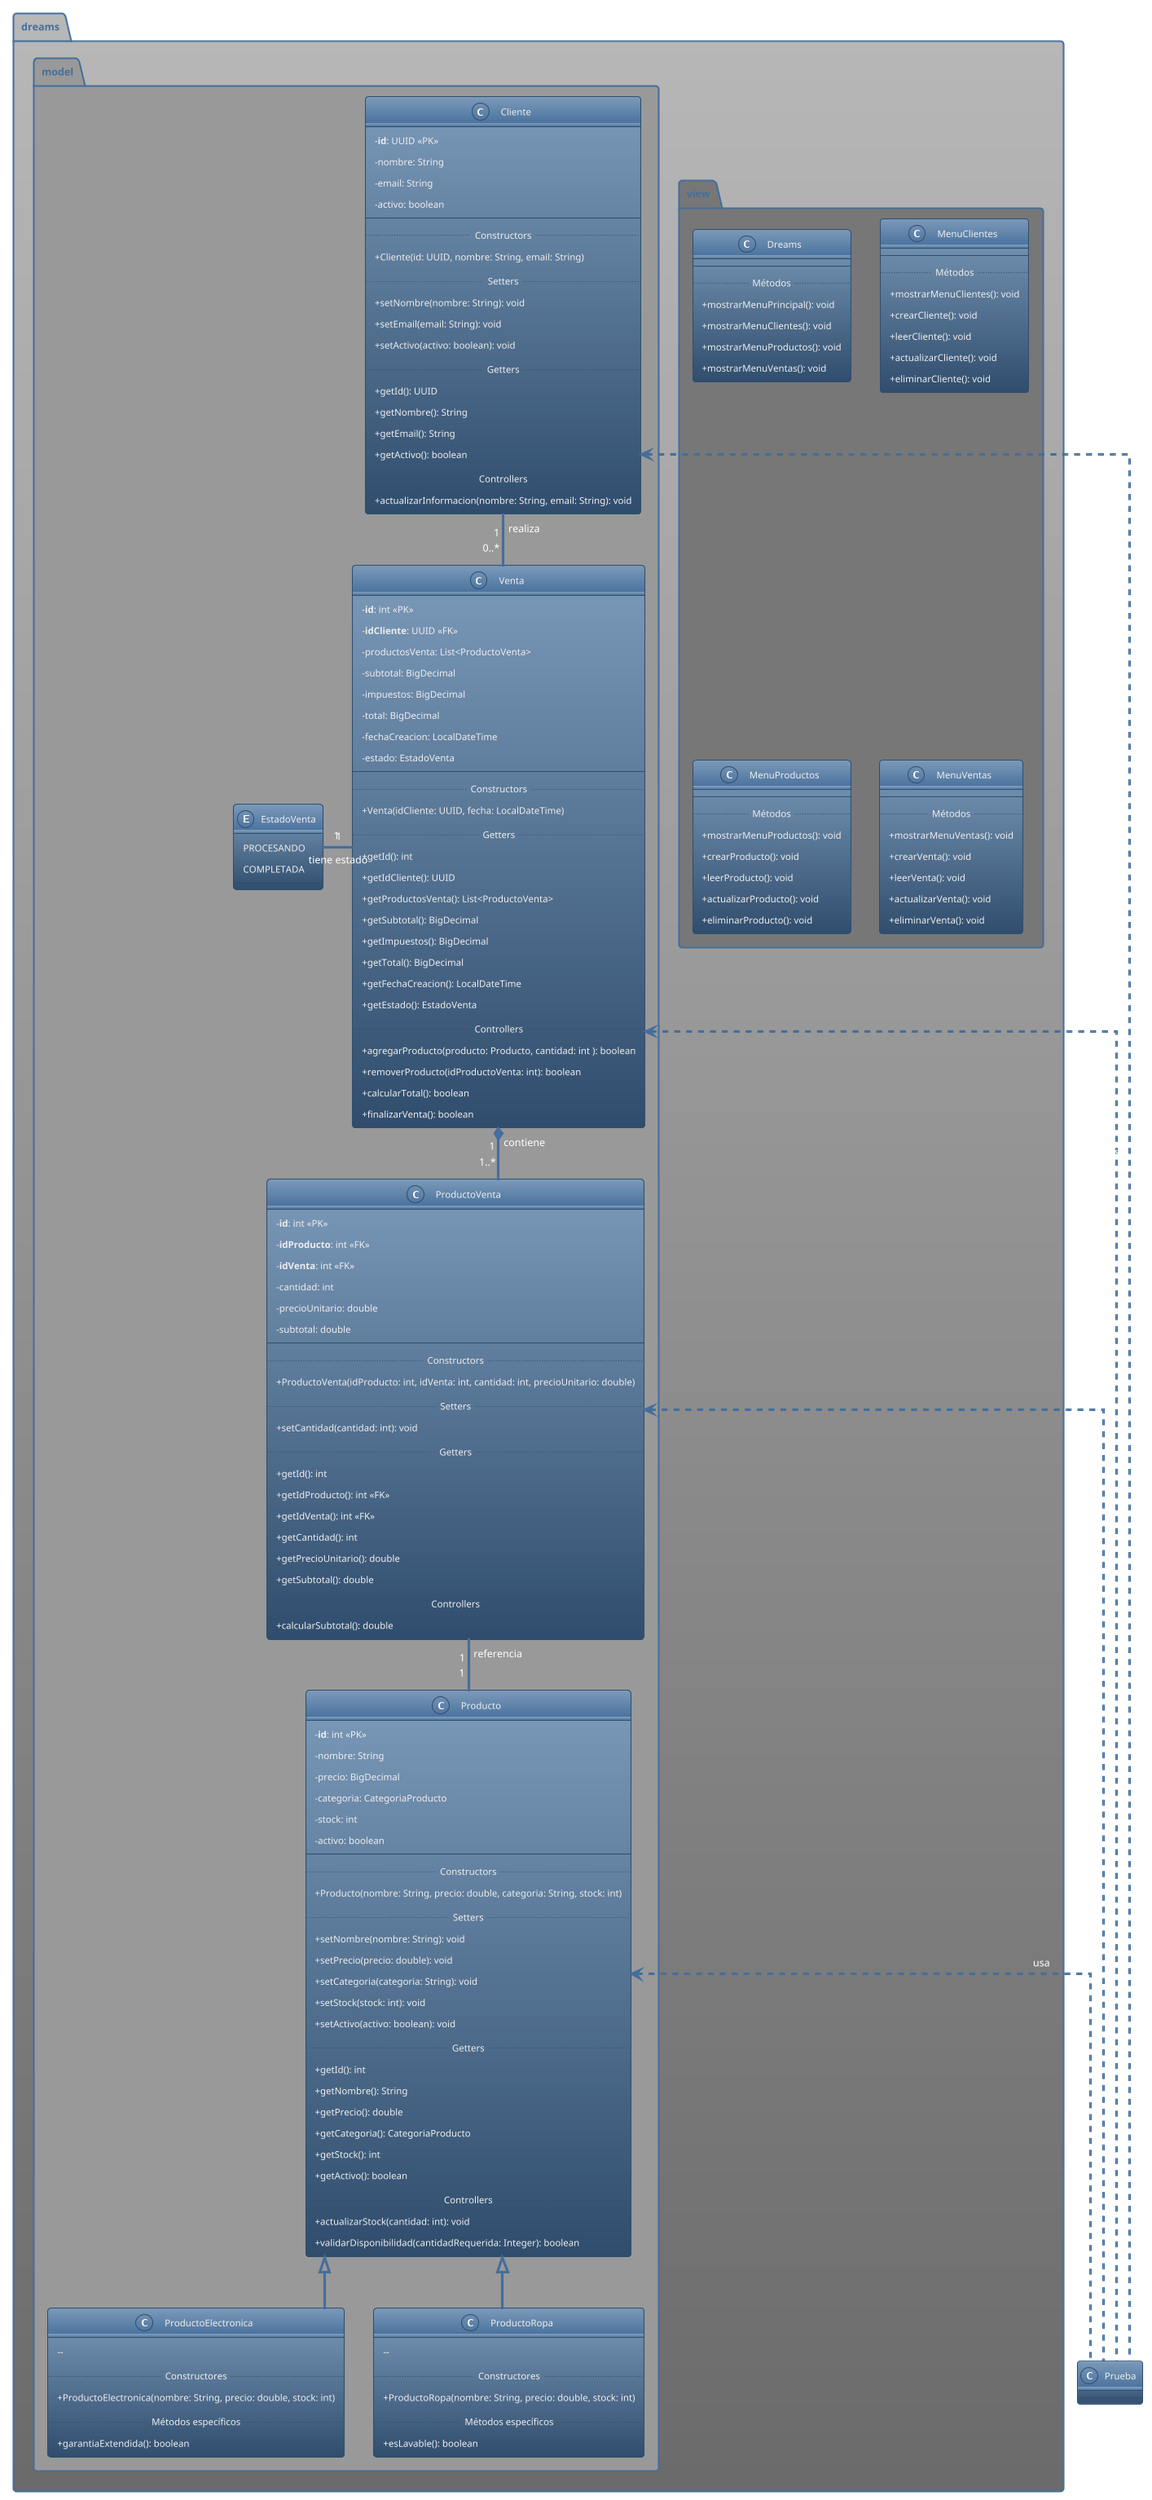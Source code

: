 @startuml Dreams System Model v1.0.1
    
    !theme spacelab
    
    ' Configuration
    skinparam classAttributeIconSize 0
    skinparam backgroundColor transparent
    skinparam linetype ortho

    package dreams.view #777777 {

        '=== Vistas ===

        class Dreams {
            --
            .. Métodos ..
            + mostrarMenuPrincipal(): void
            + mostrarMenuClientes(): void
            + mostrarMenuProductos(): void
            + mostrarMenuVentas(): void
        }

        class MenuClientes {
            --
            .. Métodos ..
            + mostrarMenuClientes(): void
            + crearCliente(): void
            + leerCliente(): void
            + actualizarCliente(): void
            + eliminarCliente(): void
        }

        class MenuProductos {
            --
            .. Métodos ..
            + mostrarMenuProductos(): void
            + crearProducto(): void
            + leerProducto(): void
            + actualizarProducto(): void
            + eliminarProducto(): void
        }
        
        class MenuVentas {
            --
            .. Métodos ..
            + mostrarMenuVentas(): void
            + crearVenta(): void
            + leerVenta(): void
            + actualizarVenta(): void
            + eliminarVenta(): void
        }
        
    }

    package dreams.model #999999 {
        
        '=== Modelos ===

        class Cliente {
            - **id**: UUID <<PK>>
            - nombre: String
            - email: String
            - activo: boolean
            --
            .. Constructors ..
            + Cliente(id: UUID, nombre: String, email: String)
            .. Setters ..
            + setNombre(nombre: String): void
            + setEmail(email: String): void
            + setActivo(activo: boolean): void
            .. Getters ..
            + getId(): UUID
            + getNombre(): String
            + getEmail(): String
            + getActivo(): boolean
            .. Controllers ..
            + actualizarInformacion(nombre: String, email: String): void
        }
        
        class Producto {
            - **id**: int <<PK>>
            - nombre: String
            - precio: BigDecimal
            - categoria: CategoriaProducto
            - stock: int
            - activo: boolean
            --
            .. Constructors ..
            + Producto(nombre: String, precio: double, categoria: String, stock: int)
            .. Setters ..
            + setNombre(nombre: String): void
            + setPrecio(precio: double): void
            + setCategoria(categoria: String): void
            + setStock(stock: int): void
            + setActivo(activo: boolean): void
            .. Getters ..
            + getId(): int
            + getNombre(): String
            + getPrecio(): double
            + getCategoria(): CategoriaProducto
            + getStock(): int
            + getActivo(): boolean
            .. Controllers ..
            + actualizarStock(cantidad: int): void
            + validarDisponibilidad(cantidadRequerida: Integer): boolean
        }
        
        class Venta {
            - **id**: int <<PK>>
            - **idCliente**: UUID <<FK>>
            - productosVenta: List<ProductoVenta>
            - subtotal: BigDecimal
            - impuestos: BigDecimal
            - total: BigDecimal
            - fechaCreacion: LocalDateTime
            - estado: EstadoVenta
            --
            .. Constructors ..
            + Venta(idCliente: UUID, fecha: LocalDateTime)
            .. Getters ..
            + getId(): int
            + getIdCliente(): UUID
            + getProductosVenta(): List<ProductoVenta>
            + getSubtotal(): BigDecimal
            + getImpuestos(): BigDecimal
            + getTotal(): BigDecimal
            + getFechaCreacion(): LocalDateTime
            + getEstado(): EstadoVenta
            .. Controllers ..
            + agregarProducto(producto: Producto, cantidad: int ): boolean
            + removerProducto(idProductoVenta: int): boolean
            + calcularTotal(): boolean
            + finalizarVenta(): boolean
        }
        
        class ProductoVenta {
            - **id**: int <<PK>>
            - **idProducto**: int <<FK>>
            - **idVenta**: int <<FK>>
            - cantidad: int
            - precioUnitario: double
            - subtotal: double
            --
            .. Constructors ..
            + ProductoVenta(idProducto: int, idVenta: int, cantidad: int, precioUnitario: double)
            .. Setters ..
            + setCantidad(cantidad: int): void
            .. Getters ..
            + getId(): int
            + getIdProducto(): int <<FK>>
            + getIdVenta(): int <<FK>>
            + getCantidad(): int
            + getPrecioUnitario(): double
            + getSubtotal(): double
            .. Controllers ..
            + calcularSubtotal(): double
        }

        class ProductoElectronica extends Producto {
            -- 
            .. Constructores ..
            + ProductoElectronica(nombre: String, precio: double, stock: int)
            .. Métodos específicos ..
            + garantiaExtendida(): boolean
        }

        class ProductoRopa extends Producto {
            -- 
            .. Constructores ..
            + ProductoRopa(nombre: String, precio: double, stock: int)
            .. Métodos específicos ..
            + esLavable(): boolean
        }
        
        '=== Enumeraciones ===
        
        enum EstadoVenta {
            PROCESANDO
            COMPLETADA
        }
        
    }
    
    '=== Pruebas ===
/'
    package dreams.test #999999 {
    
        class Prueba {
            --
            .. Métodos Crear ..
            + {static} probarCrearCliente(): void
            + {static} probarCrearProducto(): void
            + {static} probarCrearVenta(): void
            + {static} probarCrearProductoVenta(): void
            .. Métodos Leer ..
            + {static} probarLeerCliente(): void
            + {static} probarLeerProducto(): void
            + {static} probarLeerVenta(): void
            + {static} probarLeerProductoVenta(): void
            .. Métodos Actualizar ..
            + {static} probarActualizarCliente(): void
            + {static} probarActualizarProducto(): void
            + {static} probarActualizarVenta(): void
            + {static} probarActualizarProductoVenta(): void
            .. Métodos Eliminar ..
            + {static} probarEliminarCliente(): void
            + {static} probarEliminarProducto(): void
            + {static} probarEliminarVenta(): void
            + {static} probarEliminarProductoVenta(): void
        }
        
    }
    '/

    ' === Relaciones ===

    ' --- Asociaciones simples ---

    ' Un Cliente puede realizar cero o muchas Ventas. Cada Venta es realizada por exactamente un Cliente.
    Cliente "1" -- "0..*" Venta : realiza

    ' Cada ProductoVenta se refiere a exactamente un Producto. Un Producto puede estar en múltiples ProductoVenta.
    ProductoVenta "1" -- "1" Producto : referencia

    ' --- Composiciones ---

    ' Una Venta se compone de uno o más ProductoVenta. La vida de ProductoVenta depende de la Venta (Composición).
    Venta "1" *-- "1..*" ProductoVenta : contiene

    ' --- Herencia ---

    'Producto <|-- ProductoElectronica
    'Producto <|-- ProductoRopa

    ' --- Enumeraciones ---

    ' Una Venta tiene exactamente un EstadoVenta. Un EstadoVenta puede ser asociado a cero o muchas Ventas.
    Venta "1" -left- "1" EstadoVenta : tiene estado
    
    ' --- Dependencias ---

    ' La clase Prueba depende de las otras clases para realizar sus operaciones, pero no tiene una asociación directa de datos con ellas.
    Venta <.. Prueba : usa
    Cliente <.. Prueba : usa
    Producto <.. Prueba : usa
    ProductoVenta <.. Prueba : usa

@enduml